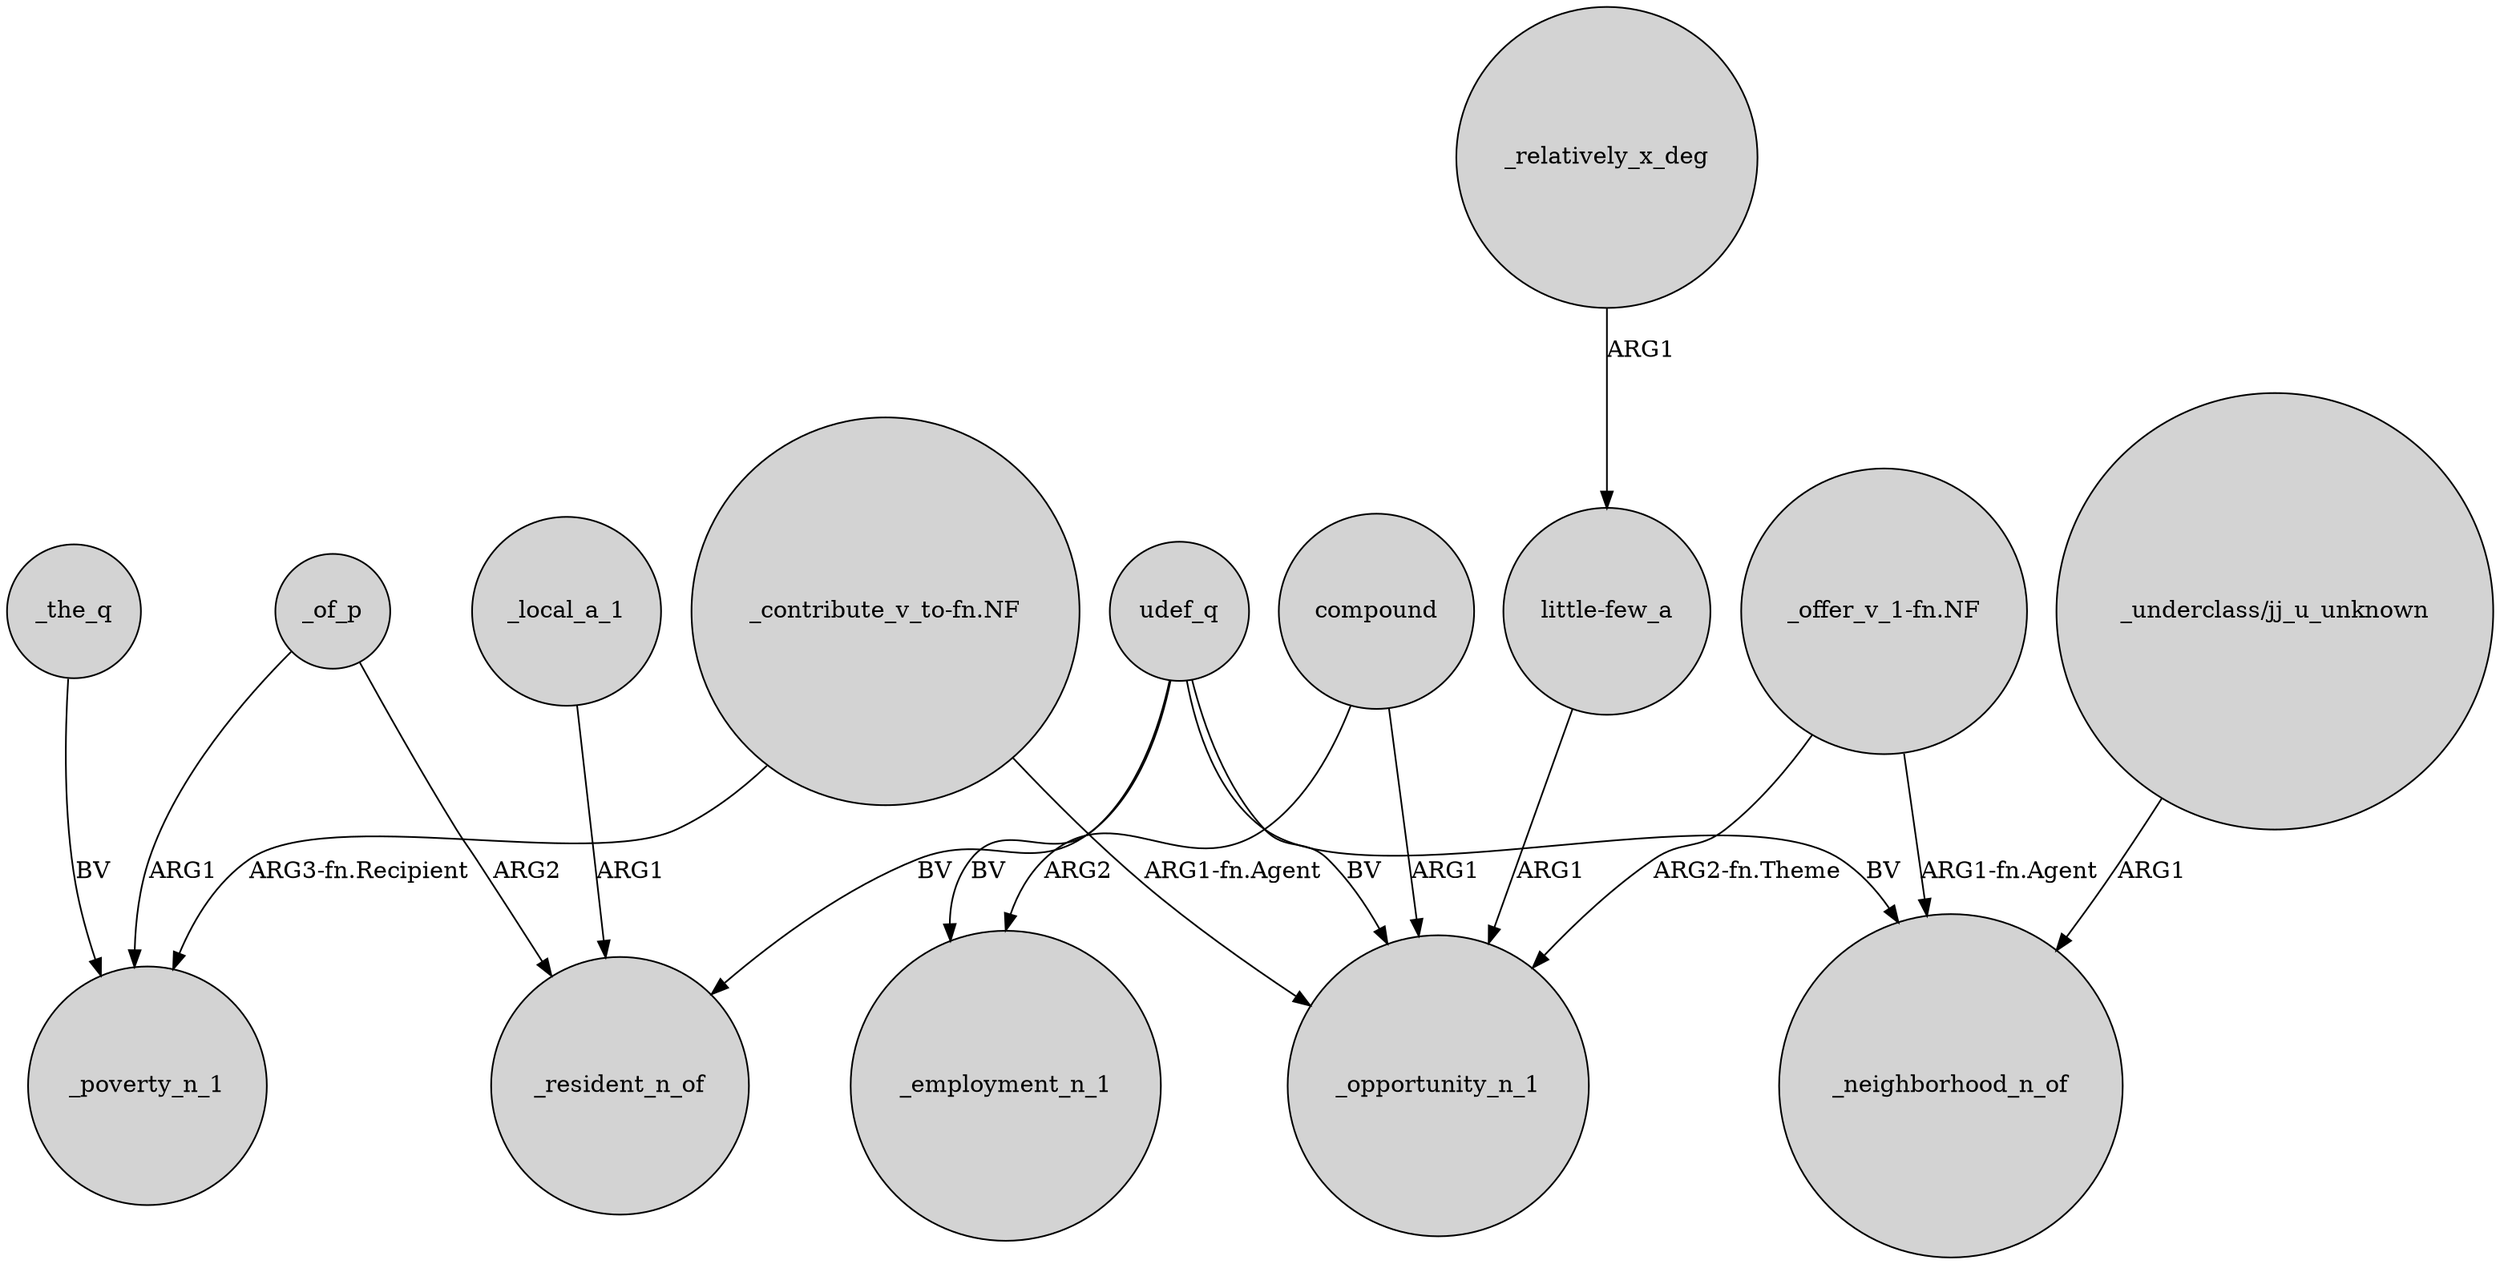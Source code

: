 digraph {
	node [shape=circle style=filled]
	_of_p -> _poverty_n_1 [label=ARG1]
	compound -> _employment_n_1 [label=ARG2]
	"_contribute_v_to-fn.NF" -> _poverty_n_1 [label="ARG3-fn.Recipient"]
	"_offer_v_1-fn.NF" -> _opportunity_n_1 [label="ARG2-fn.Theme"]
	compound -> _opportunity_n_1 [label=ARG1]
	udef_q -> _employment_n_1 [label=BV]
	"_underclass/jj_u_unknown" -> _neighborhood_n_of [label=ARG1]
	"_offer_v_1-fn.NF" -> _neighborhood_n_of [label="ARG1-fn.Agent"]
	_the_q -> _poverty_n_1 [label=BV]
	_relatively_x_deg -> "little-few_a" [label=ARG1]
	udef_q -> _opportunity_n_1 [label=BV]
	"_contribute_v_to-fn.NF" -> _opportunity_n_1 [label="ARG1-fn.Agent"]
	_local_a_1 -> _resident_n_of [label=ARG1]
	udef_q -> _neighborhood_n_of [label=BV]
	_of_p -> _resident_n_of [label=ARG2]
	"little-few_a" -> _opportunity_n_1 [label=ARG1]
	udef_q -> _resident_n_of [label=BV]
}
